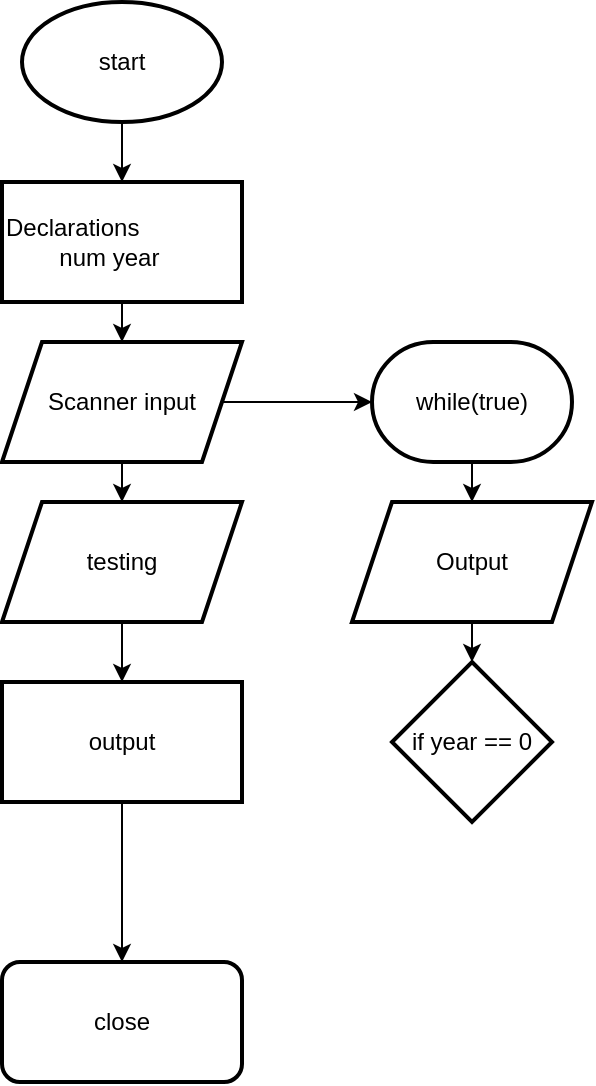 <mxfile version="24.7.6">
  <diagram name="Page-1" id="Lwr71Wci7mmj0tz-UTTS">
    <mxGraphModel dx="1434" dy="746" grid="1" gridSize="10" guides="1" tooltips="1" connect="1" arrows="1" fold="1" page="1" pageScale="1" pageWidth="850" pageHeight="1100" math="0" shadow="0">
      <root>
        <mxCell id="0" />
        <mxCell id="1" parent="0" />
        <mxCell id="es8UvVrxxHzEmLQL1H-m-3" value="" style="edgeStyle=orthogonalEdgeStyle;rounded=0;orthogonalLoop=1;jettySize=auto;html=1;" edge="1" parent="1" source="es8UvVrxxHzEmLQL1H-m-1" target="es8UvVrxxHzEmLQL1H-m-2">
          <mxGeometry relative="1" as="geometry" />
        </mxCell>
        <mxCell id="es8UvVrxxHzEmLQL1H-m-1" value="start" style="strokeWidth=2;html=1;shape=mxgraph.flowchart.start_1;whiteSpace=wrap;" vertex="1" parent="1">
          <mxGeometry x="375" y="30" width="100" height="60" as="geometry" />
        </mxCell>
        <mxCell id="es8UvVrxxHzEmLQL1H-m-5" value="" style="edgeStyle=orthogonalEdgeStyle;rounded=0;orthogonalLoop=1;jettySize=auto;html=1;" edge="1" parent="1" source="es8UvVrxxHzEmLQL1H-m-2" target="es8UvVrxxHzEmLQL1H-m-4">
          <mxGeometry relative="1" as="geometry" />
        </mxCell>
        <mxCell id="es8UvVrxxHzEmLQL1H-m-2" value="Declarations&lt;div&gt;&lt;span style=&quot;white-space: pre;&quot;&gt;&#x9;&lt;/span&gt;num year&lt;br&gt;&lt;/div&gt;" style="whiteSpace=wrap;html=1;strokeWidth=2;align=left;" vertex="1" parent="1">
          <mxGeometry x="365" y="120" width="120" height="60" as="geometry" />
        </mxCell>
        <mxCell id="es8UvVrxxHzEmLQL1H-m-17" value="" style="edgeStyle=orthogonalEdgeStyle;rounded=0;orthogonalLoop=1;jettySize=auto;html=1;" edge="1" parent="1" source="es8UvVrxxHzEmLQL1H-m-4" target="es8UvVrxxHzEmLQL1H-m-16">
          <mxGeometry relative="1" as="geometry" />
        </mxCell>
        <mxCell id="es8UvVrxxHzEmLQL1H-m-23" value="" style="edgeStyle=orthogonalEdgeStyle;rounded=0;orthogonalLoop=1;jettySize=auto;html=1;" edge="1" parent="1" source="es8UvVrxxHzEmLQL1H-m-4" target="es8UvVrxxHzEmLQL1H-m-7">
          <mxGeometry relative="1" as="geometry" />
        </mxCell>
        <mxCell id="es8UvVrxxHzEmLQL1H-m-4" value="Scanner input" style="shape=parallelogram;perimeter=parallelogramPerimeter;whiteSpace=wrap;html=1;fixedSize=1;align=center;strokeWidth=2;" vertex="1" parent="1">
          <mxGeometry x="365" y="200" width="120" height="60" as="geometry" />
        </mxCell>
        <mxCell id="es8UvVrxxHzEmLQL1H-m-9" value="" style="edgeStyle=orthogonalEdgeStyle;rounded=0;orthogonalLoop=1;jettySize=auto;html=1;" edge="1" parent="1" source="es8UvVrxxHzEmLQL1H-m-7" target="es8UvVrxxHzEmLQL1H-m-8">
          <mxGeometry relative="1" as="geometry" />
        </mxCell>
        <mxCell id="es8UvVrxxHzEmLQL1H-m-7" value="while(true)" style="strokeWidth=2;html=1;shape=mxgraph.flowchart.terminator;whiteSpace=wrap;" vertex="1" parent="1">
          <mxGeometry x="550" y="200" width="100" height="60" as="geometry" />
        </mxCell>
        <mxCell id="es8UvVrxxHzEmLQL1H-m-11" value="" style="edgeStyle=orthogonalEdgeStyle;rounded=0;orthogonalLoop=1;jettySize=auto;html=1;" edge="1" parent="1" source="es8UvVrxxHzEmLQL1H-m-8" target="es8UvVrxxHzEmLQL1H-m-10">
          <mxGeometry relative="1" as="geometry" />
        </mxCell>
        <mxCell id="es8UvVrxxHzEmLQL1H-m-8" value="Output" style="shape=parallelogram;perimeter=parallelogramPerimeter;whiteSpace=wrap;html=1;fixedSize=1;strokeWidth=2;" vertex="1" parent="1">
          <mxGeometry x="540" y="280" width="120" height="60" as="geometry" />
        </mxCell>
        <mxCell id="es8UvVrxxHzEmLQL1H-m-10" value="if year == 0" style="rhombus;whiteSpace=wrap;html=1;strokeWidth=2;" vertex="1" parent="1">
          <mxGeometry x="560" y="360" width="80" height="80" as="geometry" />
        </mxCell>
        <mxCell id="es8UvVrxxHzEmLQL1H-m-19" value="" style="edgeStyle=orthogonalEdgeStyle;rounded=0;orthogonalLoop=1;jettySize=auto;html=1;" edge="1" parent="1" source="es8UvVrxxHzEmLQL1H-m-16" target="es8UvVrxxHzEmLQL1H-m-18">
          <mxGeometry relative="1" as="geometry" />
        </mxCell>
        <mxCell id="es8UvVrxxHzEmLQL1H-m-16" value="testing" style="shape=parallelogram;perimeter=parallelogramPerimeter;whiteSpace=wrap;html=1;fixedSize=1;align=center;strokeWidth=2;" vertex="1" parent="1">
          <mxGeometry x="365" y="280" width="120" height="60" as="geometry" />
        </mxCell>
        <mxCell id="es8UvVrxxHzEmLQL1H-m-21" value="" style="edgeStyle=orthogonalEdgeStyle;rounded=0;orthogonalLoop=1;jettySize=auto;html=1;" edge="1" parent="1" source="es8UvVrxxHzEmLQL1H-m-18" target="es8UvVrxxHzEmLQL1H-m-20">
          <mxGeometry relative="1" as="geometry" />
        </mxCell>
        <mxCell id="es8UvVrxxHzEmLQL1H-m-18" value="output" style="whiteSpace=wrap;html=1;strokeWidth=2;" vertex="1" parent="1">
          <mxGeometry x="365" y="370" width="120" height="60" as="geometry" />
        </mxCell>
        <mxCell id="es8UvVrxxHzEmLQL1H-m-20" value="close" style="rounded=1;whiteSpace=wrap;html=1;strokeWidth=2;" vertex="1" parent="1">
          <mxGeometry x="365" y="510" width="120" height="60" as="geometry" />
        </mxCell>
      </root>
    </mxGraphModel>
  </diagram>
</mxfile>
